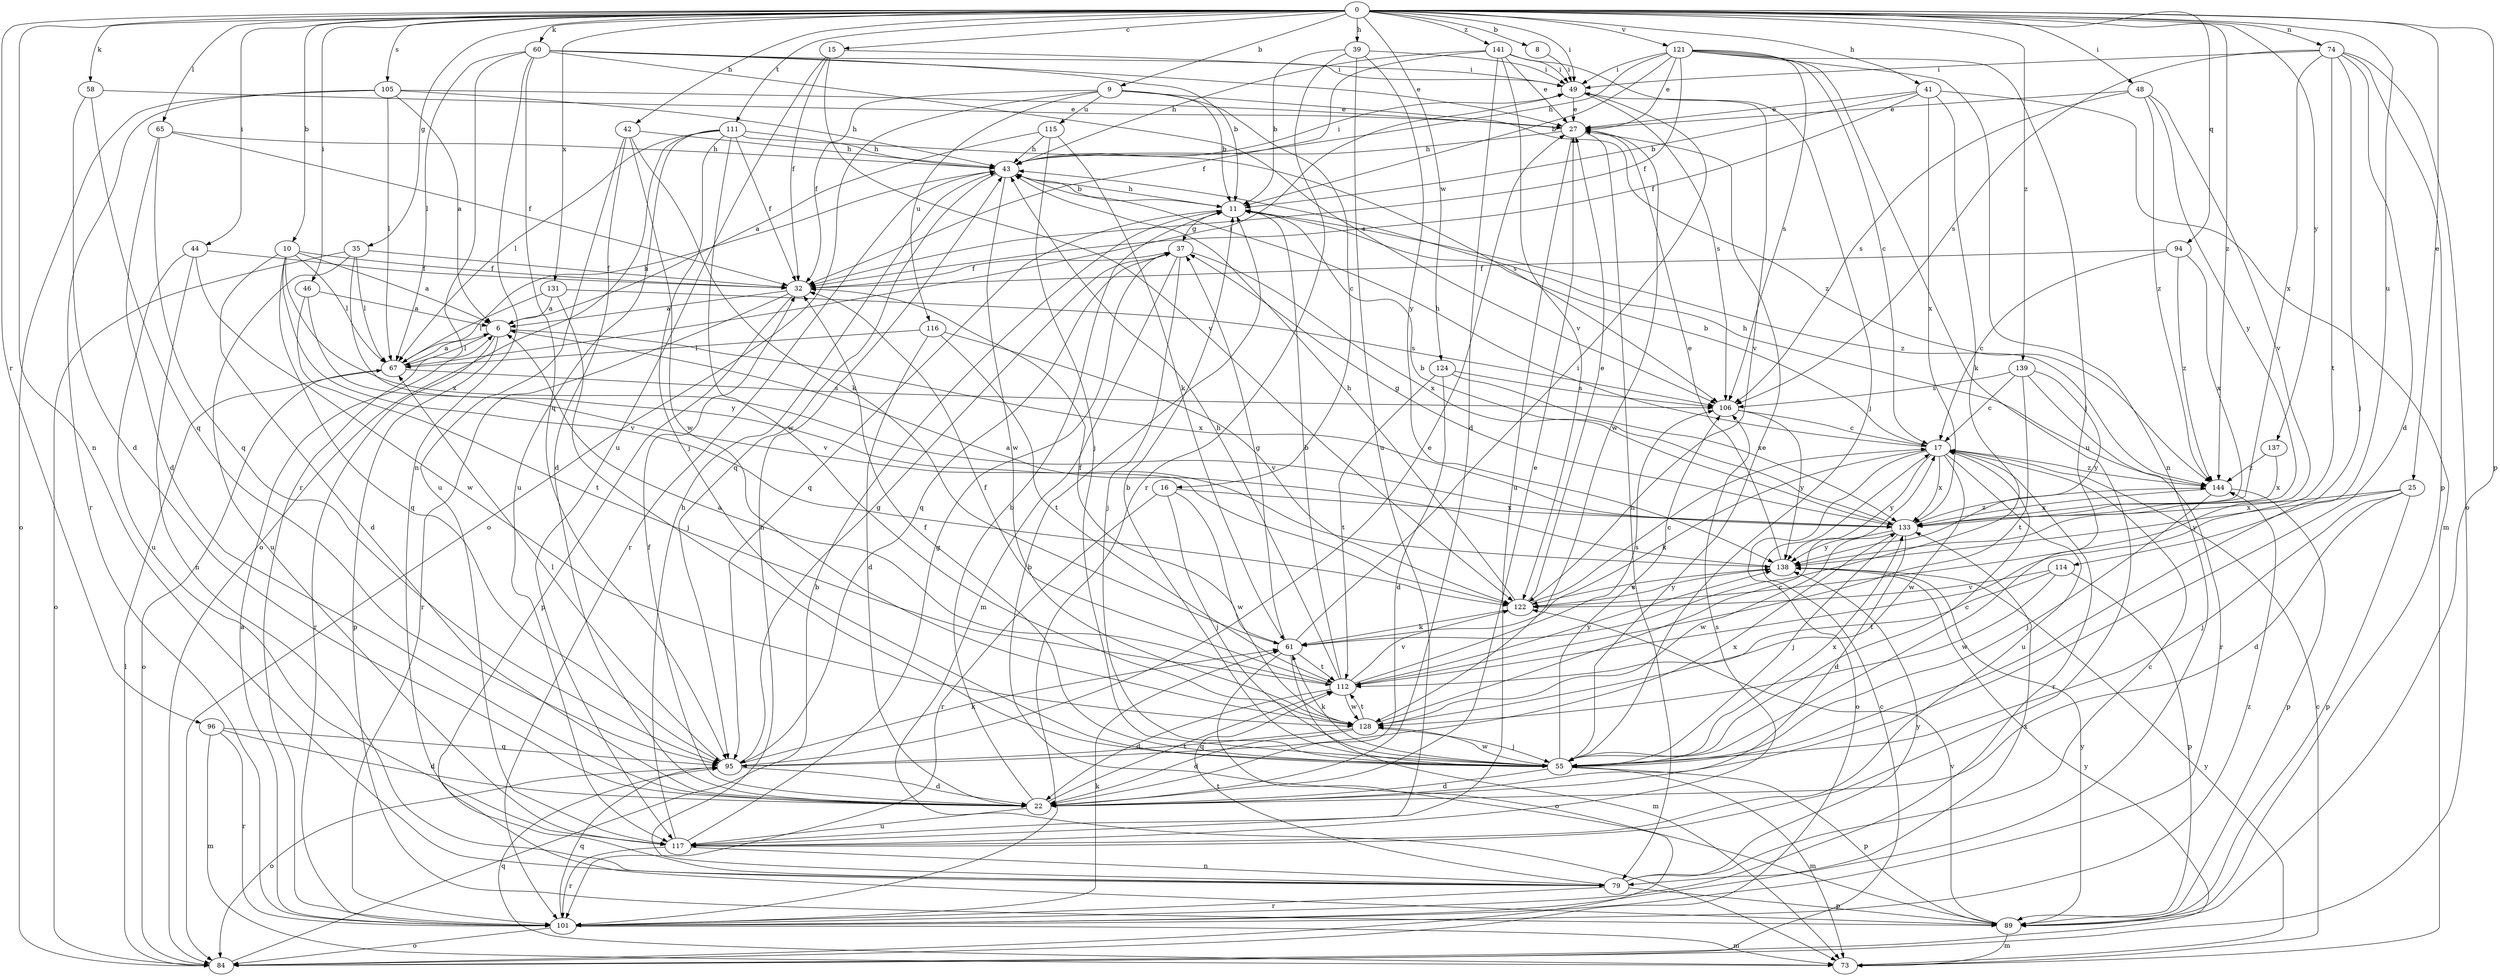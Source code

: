 strict digraph  {
0;
6;
8;
9;
10;
11;
15;
16;
17;
22;
25;
27;
32;
35;
37;
39;
41;
42;
43;
44;
46;
48;
49;
55;
58;
60;
61;
65;
67;
73;
74;
79;
84;
89;
94;
95;
96;
101;
105;
106;
111;
112;
114;
115;
116;
117;
121;
122;
124;
128;
131;
133;
137;
138;
139;
141;
144;
0 -> 8  [label=b];
0 -> 9  [label=b];
0 -> 10  [label=b];
0 -> 15  [label=c];
0 -> 25  [label=e];
0 -> 35  [label=g];
0 -> 39  [label=h];
0 -> 41  [label=h];
0 -> 42  [label=h];
0 -> 44  [label=i];
0 -> 46  [label=i];
0 -> 48  [label=i];
0 -> 49  [label=i];
0 -> 58  [label=k];
0 -> 60  [label=k];
0 -> 65  [label=l];
0 -> 74  [label=n];
0 -> 79  [label=n];
0 -> 89  [label=p];
0 -> 94  [label=q];
0 -> 96  [label=r];
0 -> 105  [label=s];
0 -> 111  [label=t];
0 -> 114  [label=u];
0 -> 121  [label=v];
0 -> 124  [label=w];
0 -> 131  [label=x];
0 -> 137  [label=y];
0 -> 139  [label=z];
0 -> 141  [label=z];
0 -> 144  [label=z];
6 -> 67  [label=l];
6 -> 89  [label=p];
6 -> 101  [label=r];
6 -> 133  [label=x];
8 -> 49  [label=i];
9 -> 11  [label=b];
9 -> 16  [label=c];
9 -> 32  [label=f];
9 -> 84  [label=o];
9 -> 115  [label=u];
9 -> 116  [label=u];
9 -> 144  [label=z];
10 -> 6  [label=a];
10 -> 22  [label=d];
10 -> 32  [label=f];
10 -> 67  [label=l];
10 -> 95  [label=q];
10 -> 122  [label=v];
10 -> 133  [label=x];
11 -> 37  [label=g];
11 -> 43  [label=h];
11 -> 95  [label=q];
11 -> 144  [label=z];
15 -> 32  [label=f];
15 -> 49  [label=i];
15 -> 117  [label=u];
15 -> 122  [label=v];
16 -> 55  [label=j];
16 -> 101  [label=r];
16 -> 128  [label=w];
16 -> 133  [label=x];
17 -> 11  [label=b];
17 -> 43  [label=h];
17 -> 61  [label=k];
17 -> 84  [label=o];
17 -> 101  [label=r];
17 -> 117  [label=u];
17 -> 128  [label=w];
17 -> 133  [label=x];
17 -> 138  [label=y];
17 -> 144  [label=z];
22 -> 11  [label=b];
22 -> 27  [label=e];
22 -> 32  [label=f];
22 -> 112  [label=t];
22 -> 117  [label=u];
25 -> 22  [label=d];
25 -> 55  [label=j];
25 -> 89  [label=p];
25 -> 133  [label=x];
25 -> 138  [label=y];
27 -> 43  [label=h];
27 -> 79  [label=n];
27 -> 117  [label=u];
27 -> 128  [label=w];
32 -> 6  [label=a];
32 -> 89  [label=p];
32 -> 101  [label=r];
35 -> 32  [label=f];
35 -> 67  [label=l];
35 -> 84  [label=o];
35 -> 117  [label=u];
35 -> 138  [label=y];
37 -> 32  [label=f];
37 -> 55  [label=j];
37 -> 73  [label=m];
37 -> 95  [label=q];
37 -> 133  [label=x];
39 -> 11  [label=b];
39 -> 49  [label=i];
39 -> 101  [label=r];
39 -> 117  [label=u];
39 -> 138  [label=y];
41 -> 11  [label=b];
41 -> 27  [label=e];
41 -> 32  [label=f];
41 -> 61  [label=k];
41 -> 73  [label=m];
41 -> 133  [label=x];
42 -> 22  [label=d];
42 -> 43  [label=h];
42 -> 61  [label=k];
42 -> 117  [label=u];
42 -> 128  [label=w];
43 -> 11  [label=b];
43 -> 49  [label=i];
43 -> 95  [label=q];
43 -> 101  [label=r];
43 -> 128  [label=w];
44 -> 32  [label=f];
44 -> 79  [label=n];
44 -> 117  [label=u];
44 -> 128  [label=w];
46 -> 6  [label=a];
46 -> 112  [label=t];
46 -> 122  [label=v];
48 -> 27  [label=e];
48 -> 106  [label=s];
48 -> 122  [label=v];
48 -> 138  [label=y];
48 -> 144  [label=z];
49 -> 27  [label=e];
49 -> 106  [label=s];
49 -> 122  [label=v];
55 -> 11  [label=b];
55 -> 17  [label=c];
55 -> 22  [label=d];
55 -> 27  [label=e];
55 -> 32  [label=f];
55 -> 61  [label=k];
55 -> 73  [label=m];
55 -> 89  [label=p];
55 -> 106  [label=s];
55 -> 128  [label=w];
55 -> 133  [label=x];
58 -> 22  [label=d];
58 -> 27  [label=e];
58 -> 95  [label=q];
60 -> 11  [label=b];
60 -> 27  [label=e];
60 -> 49  [label=i];
60 -> 67  [label=l];
60 -> 79  [label=n];
60 -> 95  [label=q];
60 -> 101  [label=r];
60 -> 106  [label=s];
61 -> 32  [label=f];
61 -> 37  [label=g];
61 -> 49  [label=i];
61 -> 73  [label=m];
61 -> 84  [label=o];
61 -> 112  [label=t];
65 -> 22  [label=d];
65 -> 32  [label=f];
65 -> 43  [label=h];
65 -> 95  [label=q];
67 -> 6  [label=a];
67 -> 43  [label=h];
67 -> 49  [label=i];
67 -> 84  [label=o];
67 -> 106  [label=s];
73 -> 17  [label=c];
73 -> 95  [label=q];
73 -> 138  [label=y];
74 -> 22  [label=d];
74 -> 49  [label=i];
74 -> 55  [label=j];
74 -> 84  [label=o];
74 -> 89  [label=p];
74 -> 106  [label=s];
74 -> 112  [label=t];
74 -> 133  [label=x];
79 -> 17  [label=c];
79 -> 43  [label=h];
79 -> 89  [label=p];
79 -> 101  [label=r];
79 -> 112  [label=t];
79 -> 138  [label=y];
84 -> 11  [label=b];
84 -> 17  [label=c];
84 -> 67  [label=l];
84 -> 138  [label=y];
89 -> 11  [label=b];
89 -> 73  [label=m];
89 -> 122  [label=v];
89 -> 138  [label=y];
94 -> 17  [label=c];
94 -> 32  [label=f];
94 -> 133  [label=x];
94 -> 144  [label=z];
95 -> 22  [label=d];
95 -> 27  [label=e];
95 -> 37  [label=g];
95 -> 61  [label=k];
95 -> 67  [label=l];
95 -> 84  [label=o];
95 -> 133  [label=x];
96 -> 22  [label=d];
96 -> 73  [label=m];
96 -> 95  [label=q];
96 -> 101  [label=r];
101 -> 6  [label=a];
101 -> 61  [label=k];
101 -> 73  [label=m];
101 -> 84  [label=o];
101 -> 95  [label=q];
101 -> 133  [label=x];
101 -> 144  [label=z];
105 -> 6  [label=a];
105 -> 27  [label=e];
105 -> 43  [label=h];
105 -> 67  [label=l];
105 -> 84  [label=o];
105 -> 101  [label=r];
106 -> 17  [label=c];
106 -> 138  [label=y];
111 -> 32  [label=f];
111 -> 43  [label=h];
111 -> 55  [label=j];
111 -> 67  [label=l];
111 -> 84  [label=o];
111 -> 106  [label=s];
111 -> 117  [label=u];
111 -> 128  [label=w];
112 -> 6  [label=a];
112 -> 11  [label=b];
112 -> 22  [label=d];
112 -> 32  [label=f];
112 -> 43  [label=h];
112 -> 106  [label=s];
112 -> 122  [label=v];
112 -> 128  [label=w];
112 -> 138  [label=y];
114 -> 89  [label=p];
114 -> 112  [label=t];
114 -> 122  [label=v];
114 -> 128  [label=w];
115 -> 6  [label=a];
115 -> 43  [label=h];
115 -> 55  [label=j];
115 -> 61  [label=k];
116 -> 22  [label=d];
116 -> 67  [label=l];
116 -> 112  [label=t];
116 -> 122  [label=v];
117 -> 37  [label=g];
117 -> 43  [label=h];
117 -> 79  [label=n];
117 -> 101  [label=r];
117 -> 106  [label=s];
121 -> 11  [label=b];
121 -> 17  [label=c];
121 -> 27  [label=e];
121 -> 32  [label=f];
121 -> 43  [label=h];
121 -> 49  [label=i];
121 -> 55  [label=j];
121 -> 79  [label=n];
121 -> 106  [label=s];
121 -> 117  [label=u];
122 -> 17  [label=c];
122 -> 27  [label=e];
122 -> 43  [label=h];
122 -> 61  [label=k];
122 -> 138  [label=y];
124 -> 22  [label=d];
124 -> 106  [label=s];
124 -> 112  [label=t];
124 -> 133  [label=x];
128 -> 17  [label=c];
128 -> 22  [label=d];
128 -> 55  [label=j];
128 -> 95  [label=q];
128 -> 112  [label=t];
131 -> 6  [label=a];
131 -> 55  [label=j];
131 -> 67  [label=l];
131 -> 106  [label=s];
133 -> 11  [label=b];
133 -> 22  [label=d];
133 -> 37  [label=g];
133 -> 55  [label=j];
133 -> 128  [label=w];
133 -> 138  [label=y];
133 -> 144  [label=z];
137 -> 133  [label=x];
137 -> 144  [label=z];
138 -> 6  [label=a];
138 -> 27  [label=e];
138 -> 122  [label=v];
139 -> 17  [label=c];
139 -> 101  [label=r];
139 -> 106  [label=s];
139 -> 112  [label=t];
139 -> 138  [label=y];
141 -> 22  [label=d];
141 -> 27  [label=e];
141 -> 32  [label=f];
141 -> 43  [label=h];
141 -> 49  [label=i];
141 -> 55  [label=j];
141 -> 122  [label=v];
144 -> 43  [label=h];
144 -> 55  [label=j];
144 -> 89  [label=p];
144 -> 133  [label=x];
}
